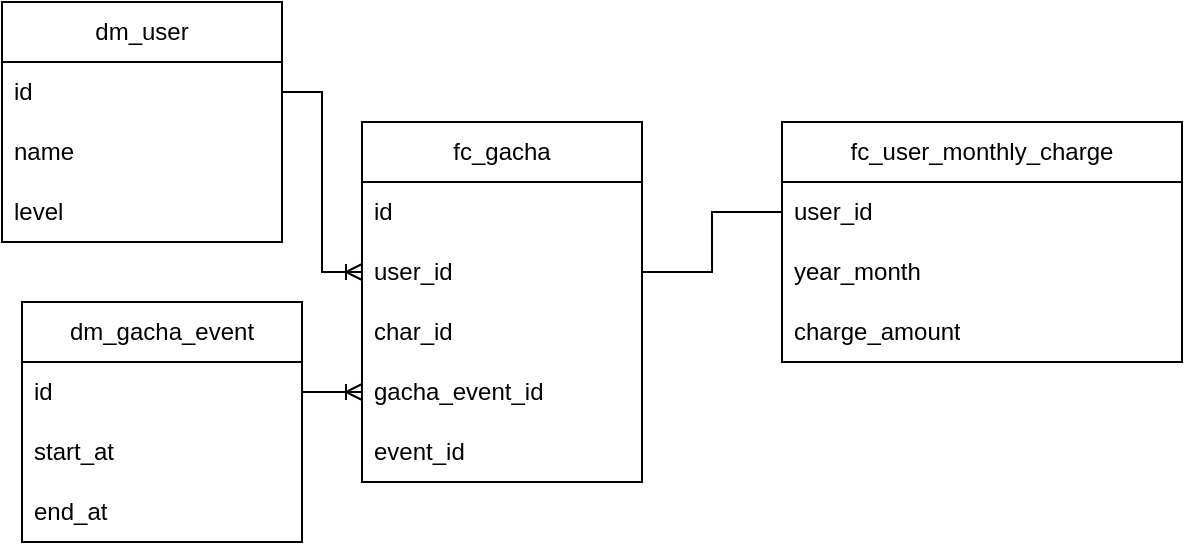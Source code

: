 <mxfile version="21.2.1" type="github">
  <diagram name="ページ1" id="TYfs__017i4241KwC_oX">
    <mxGraphModel dx="933" dy="601" grid="1" gridSize="10" guides="1" tooltips="1" connect="1" arrows="1" fold="1" page="1" pageScale="1" pageWidth="827" pageHeight="1169" math="0" shadow="0">
      <root>
        <mxCell id="0" />
        <mxCell id="1" parent="0" />
        <mxCell id="wIJra_vtqnzY-CF-SDvv-1" value="fc_gacha" style="swimlane;fontStyle=0;childLayout=stackLayout;horizontal=1;startSize=30;horizontalStack=0;resizeParent=1;resizeParentMax=0;resizeLast=0;collapsible=1;marginBottom=0;whiteSpace=wrap;html=1;" vertex="1" parent="1">
          <mxGeometry x="200" y="80" width="140" height="180" as="geometry" />
        </mxCell>
        <mxCell id="wIJra_vtqnzY-CF-SDvv-2" value="id" style="text;strokeColor=none;fillColor=none;align=left;verticalAlign=middle;spacingLeft=4;spacingRight=4;overflow=hidden;points=[[0,0.5],[1,0.5]];portConstraint=eastwest;rotatable=0;whiteSpace=wrap;html=1;" vertex="1" parent="wIJra_vtqnzY-CF-SDvv-1">
          <mxGeometry y="30" width="140" height="30" as="geometry" />
        </mxCell>
        <mxCell id="wIJra_vtqnzY-CF-SDvv-3" value="user_id" style="text;strokeColor=none;fillColor=none;align=left;verticalAlign=middle;spacingLeft=4;spacingRight=4;overflow=hidden;points=[[0,0.5],[1,0.5]];portConstraint=eastwest;rotatable=0;whiteSpace=wrap;html=1;" vertex="1" parent="wIJra_vtqnzY-CF-SDvv-1">
          <mxGeometry y="60" width="140" height="30" as="geometry" />
        </mxCell>
        <mxCell id="wIJra_vtqnzY-CF-SDvv-31" value="char_id" style="text;strokeColor=none;fillColor=none;align=left;verticalAlign=middle;spacingLeft=4;spacingRight=4;overflow=hidden;points=[[0,0.5],[1,0.5]];portConstraint=eastwest;rotatable=0;whiteSpace=wrap;html=1;" vertex="1" parent="wIJra_vtqnzY-CF-SDvv-1">
          <mxGeometry y="90" width="140" height="30" as="geometry" />
        </mxCell>
        <mxCell id="wIJra_vtqnzY-CF-SDvv-4" value="gacha_event_id" style="text;strokeColor=none;fillColor=none;align=left;verticalAlign=middle;spacingLeft=4;spacingRight=4;overflow=hidden;points=[[0,0.5],[1,0.5]];portConstraint=eastwest;rotatable=0;whiteSpace=wrap;html=1;" vertex="1" parent="wIJra_vtqnzY-CF-SDvv-1">
          <mxGeometry y="120" width="140" height="30" as="geometry" />
        </mxCell>
        <mxCell id="wIJra_vtqnzY-CF-SDvv-15" value="event_id" style="text;strokeColor=none;fillColor=none;align=left;verticalAlign=middle;spacingLeft=4;spacingRight=4;overflow=hidden;points=[[0,0.5],[1,0.5]];portConstraint=eastwest;rotatable=0;whiteSpace=wrap;html=1;" vertex="1" parent="wIJra_vtqnzY-CF-SDvv-1">
          <mxGeometry y="150" width="140" height="30" as="geometry" />
        </mxCell>
        <mxCell id="wIJra_vtqnzY-CF-SDvv-5" value="fc_user_monthly_charge" style="swimlane;fontStyle=0;childLayout=stackLayout;horizontal=1;startSize=30;horizontalStack=0;resizeParent=1;resizeParentMax=0;resizeLast=0;collapsible=1;marginBottom=0;whiteSpace=wrap;html=1;" vertex="1" parent="1">
          <mxGeometry x="410" y="80" width="200" height="120" as="geometry">
            <mxRectangle x="490" y="190" width="180" height="30" as="alternateBounds" />
          </mxGeometry>
        </mxCell>
        <mxCell id="wIJra_vtqnzY-CF-SDvv-7" value="user_id" style="text;strokeColor=none;fillColor=none;align=left;verticalAlign=middle;spacingLeft=4;spacingRight=4;overflow=hidden;points=[[0,0.5],[1,0.5]];portConstraint=eastwest;rotatable=0;whiteSpace=wrap;html=1;" vertex="1" parent="wIJra_vtqnzY-CF-SDvv-5">
          <mxGeometry y="30" width="200" height="30" as="geometry" />
        </mxCell>
        <mxCell id="wIJra_vtqnzY-CF-SDvv-23" value="year_month" style="text;strokeColor=none;fillColor=none;align=left;verticalAlign=middle;spacingLeft=4;spacingRight=4;overflow=hidden;points=[[0,0.5],[1,0.5]];portConstraint=eastwest;rotatable=0;whiteSpace=wrap;html=1;" vertex="1" parent="wIJra_vtqnzY-CF-SDvv-5">
          <mxGeometry y="60" width="200" height="30" as="geometry" />
        </mxCell>
        <mxCell id="wIJra_vtqnzY-CF-SDvv-24" value="charge_amount" style="text;strokeColor=none;fillColor=none;align=left;verticalAlign=middle;spacingLeft=4;spacingRight=4;overflow=hidden;points=[[0,0.5],[1,0.5]];portConstraint=eastwest;rotatable=0;whiteSpace=wrap;html=1;" vertex="1" parent="wIJra_vtqnzY-CF-SDvv-5">
          <mxGeometry y="90" width="200" height="30" as="geometry" />
        </mxCell>
        <mxCell id="wIJra_vtqnzY-CF-SDvv-25" style="edgeStyle=orthogonalEdgeStyle;rounded=0;orthogonalLoop=1;jettySize=auto;html=1;exitX=1;exitY=0.5;exitDx=0;exitDy=0;entryX=0;entryY=0.5;entryDx=0;entryDy=0;endArrow=none;endFill=0;" edge="1" parent="1" source="wIJra_vtqnzY-CF-SDvv-3" target="wIJra_vtqnzY-CF-SDvv-7">
          <mxGeometry relative="1" as="geometry" />
        </mxCell>
        <mxCell id="wIJra_vtqnzY-CF-SDvv-26" value="dm_gacha_event" style="swimlane;fontStyle=0;childLayout=stackLayout;horizontal=1;startSize=30;horizontalStack=0;resizeParent=1;resizeParentMax=0;resizeLast=0;collapsible=1;marginBottom=0;whiteSpace=wrap;html=1;" vertex="1" parent="1">
          <mxGeometry x="30" y="170" width="140" height="120" as="geometry" />
        </mxCell>
        <mxCell id="wIJra_vtqnzY-CF-SDvv-27" value="id" style="text;strokeColor=none;fillColor=none;align=left;verticalAlign=middle;spacingLeft=4;spacingRight=4;overflow=hidden;points=[[0,0.5],[1,0.5]];portConstraint=eastwest;rotatable=0;whiteSpace=wrap;html=1;" vertex="1" parent="wIJra_vtqnzY-CF-SDvv-26">
          <mxGeometry y="30" width="140" height="30" as="geometry" />
        </mxCell>
        <mxCell id="wIJra_vtqnzY-CF-SDvv-28" value="start_at" style="text;strokeColor=none;fillColor=none;align=left;verticalAlign=middle;spacingLeft=4;spacingRight=4;overflow=hidden;points=[[0,0.5],[1,0.5]];portConstraint=eastwest;rotatable=0;whiteSpace=wrap;html=1;" vertex="1" parent="wIJra_vtqnzY-CF-SDvv-26">
          <mxGeometry y="60" width="140" height="30" as="geometry" />
        </mxCell>
        <mxCell id="wIJra_vtqnzY-CF-SDvv-29" value="end_at" style="text;strokeColor=none;fillColor=none;align=left;verticalAlign=middle;spacingLeft=4;spacingRight=4;overflow=hidden;points=[[0,0.5],[1,0.5]];portConstraint=eastwest;rotatable=0;whiteSpace=wrap;html=1;" vertex="1" parent="wIJra_vtqnzY-CF-SDvv-26">
          <mxGeometry y="90" width="140" height="30" as="geometry" />
        </mxCell>
        <mxCell id="wIJra_vtqnzY-CF-SDvv-30" style="edgeStyle=orthogonalEdgeStyle;rounded=0;orthogonalLoop=1;jettySize=auto;html=1;exitX=1;exitY=0.5;exitDx=0;exitDy=0;entryX=0;entryY=0.5;entryDx=0;entryDy=0;endArrow=ERoneToMany;endFill=0;" edge="1" parent="1" source="wIJra_vtqnzY-CF-SDvv-27" target="wIJra_vtqnzY-CF-SDvv-4">
          <mxGeometry relative="1" as="geometry">
            <mxPoint x="214" y="185" as="targetPoint" />
          </mxGeometry>
        </mxCell>
        <mxCell id="wIJra_vtqnzY-CF-SDvv-32" value="dm_user" style="swimlane;fontStyle=0;childLayout=stackLayout;horizontal=1;startSize=30;horizontalStack=0;resizeParent=1;resizeParentMax=0;resizeLast=0;collapsible=1;marginBottom=0;whiteSpace=wrap;html=1;" vertex="1" parent="1">
          <mxGeometry x="20" y="20" width="140" height="120" as="geometry" />
        </mxCell>
        <mxCell id="wIJra_vtqnzY-CF-SDvv-33" value="id" style="text;strokeColor=none;fillColor=none;align=left;verticalAlign=middle;spacingLeft=4;spacingRight=4;overflow=hidden;points=[[0,0.5],[1,0.5]];portConstraint=eastwest;rotatable=0;whiteSpace=wrap;html=1;" vertex="1" parent="wIJra_vtqnzY-CF-SDvv-32">
          <mxGeometry y="30" width="140" height="30" as="geometry" />
        </mxCell>
        <mxCell id="wIJra_vtqnzY-CF-SDvv-34" value="name" style="text;strokeColor=none;fillColor=none;align=left;verticalAlign=middle;spacingLeft=4;spacingRight=4;overflow=hidden;points=[[0,0.5],[1,0.5]];portConstraint=eastwest;rotatable=0;whiteSpace=wrap;html=1;" vertex="1" parent="wIJra_vtqnzY-CF-SDvv-32">
          <mxGeometry y="60" width="140" height="30" as="geometry" />
        </mxCell>
        <mxCell id="wIJra_vtqnzY-CF-SDvv-35" value="level" style="text;strokeColor=none;fillColor=none;align=left;verticalAlign=middle;spacingLeft=4;spacingRight=4;overflow=hidden;points=[[0,0.5],[1,0.5]];portConstraint=eastwest;rotatable=0;whiteSpace=wrap;html=1;" vertex="1" parent="wIJra_vtqnzY-CF-SDvv-32">
          <mxGeometry y="90" width="140" height="30" as="geometry" />
        </mxCell>
        <mxCell id="wIJra_vtqnzY-CF-SDvv-36" style="edgeStyle=orthogonalEdgeStyle;rounded=0;orthogonalLoop=1;jettySize=auto;html=1;exitX=1;exitY=0.5;exitDx=0;exitDy=0;entryX=0;entryY=0.5;entryDx=0;entryDy=0;endArrow=ERoneToMany;endFill=0;" edge="1" parent="1" source="wIJra_vtqnzY-CF-SDvv-33" target="wIJra_vtqnzY-CF-SDvv-3">
          <mxGeometry relative="1" as="geometry" />
        </mxCell>
      </root>
    </mxGraphModel>
  </diagram>
</mxfile>

